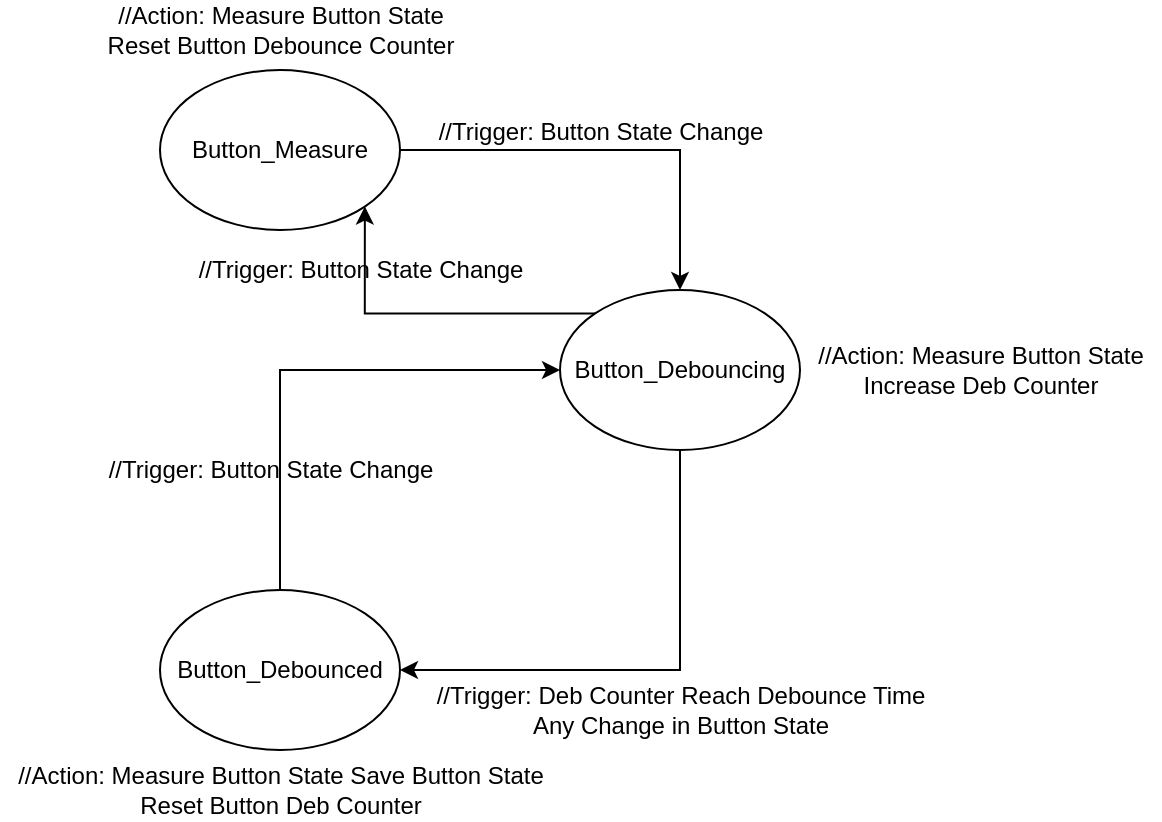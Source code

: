 <mxfile version="12.6.5" type="device"><diagram id="Uoi-F47Swb9PA7fFSYla" name="Page-1"><mxGraphModel dx="544" dy="967" grid="1" gridSize="10" guides="1" tooltips="1" connect="1" arrows="1" fold="1" page="1" pageScale="1" pageWidth="1169" pageHeight="827" math="0" shadow="0"><root><mxCell id="0"/><mxCell id="1" parent="0"/><mxCell id="1e0KWcZuXf5EF5YZ7adw-3" style="edgeStyle=orthogonalEdgeStyle;rounded=0;orthogonalLoop=1;jettySize=auto;html=1;exitX=1;exitY=0.5;exitDx=0;exitDy=0;entryX=0.5;entryY=0;entryDx=0;entryDy=0;" edge="1" parent="1" source="1e0KWcZuXf5EF5YZ7adw-1" target="1e0KWcZuXf5EF5YZ7adw-2"><mxGeometry relative="1" as="geometry"/></mxCell><mxCell id="1e0KWcZuXf5EF5YZ7adw-1" value="Button_Measure" style="ellipse;whiteSpace=wrap;html=1;" vertex="1" parent="1"><mxGeometry x="500" y="250" width="120" height="80" as="geometry"/></mxCell><mxCell id="1e0KWcZuXf5EF5YZ7adw-5" style="edgeStyle=orthogonalEdgeStyle;rounded=0;orthogonalLoop=1;jettySize=auto;html=1;exitX=0;exitY=0;exitDx=0;exitDy=0;entryX=1;entryY=1;entryDx=0;entryDy=0;" edge="1" parent="1" source="1e0KWcZuXf5EF5YZ7adw-2" target="1e0KWcZuXf5EF5YZ7adw-1"><mxGeometry relative="1" as="geometry"/></mxCell><mxCell id="1e0KWcZuXf5EF5YZ7adw-10" style="edgeStyle=orthogonalEdgeStyle;rounded=0;orthogonalLoop=1;jettySize=auto;html=1;exitX=0.5;exitY=1;exitDx=0;exitDy=0;entryX=1;entryY=0.5;entryDx=0;entryDy=0;" edge="1" parent="1" source="1e0KWcZuXf5EF5YZ7adw-2" target="1e0KWcZuXf5EF5YZ7adw-9"><mxGeometry relative="1" as="geometry"/></mxCell><mxCell id="1e0KWcZuXf5EF5YZ7adw-2" value="Button_Debouncing" style="ellipse;whiteSpace=wrap;html=1;" vertex="1" parent="1"><mxGeometry x="700" y="360" width="120" height="80" as="geometry"/></mxCell><mxCell id="1e0KWcZuXf5EF5YZ7adw-4" value="//Trigger: Button State Change" style="text;html=1;align=center;verticalAlign=middle;resizable=0;points=[];autosize=1;" vertex="1" parent="1"><mxGeometry x="630" y="271" width="180" height="20" as="geometry"/></mxCell><mxCell id="1e0KWcZuXf5EF5YZ7adw-6" value="//Trigger: Button State Change" style="text;html=1;align=center;verticalAlign=middle;resizable=0;points=[];autosize=1;" vertex="1" parent="1"><mxGeometry x="510" y="340" width="180" height="20" as="geometry"/></mxCell><mxCell id="1e0KWcZuXf5EF5YZ7adw-7" value="//Action: Measure Button State&lt;br&gt;Reset Button Debounce Counter" style="text;html=1;align=center;verticalAlign=middle;resizable=0;points=[];autosize=1;" vertex="1" parent="1"><mxGeometry x="465" y="215" width="190" height="30" as="geometry"/></mxCell><mxCell id="1e0KWcZuXf5EF5YZ7adw-8" value="//Action: Measure Button State&lt;br&gt;Increase Deb Counter" style="text;html=1;align=center;verticalAlign=middle;resizable=0;points=[];autosize=1;" vertex="1" parent="1"><mxGeometry x="820" y="385" width="180" height="30" as="geometry"/></mxCell><mxCell id="1e0KWcZuXf5EF5YZ7adw-15" style="edgeStyle=orthogonalEdgeStyle;rounded=0;orthogonalLoop=1;jettySize=auto;html=1;exitX=0.5;exitY=0;exitDx=0;exitDy=0;entryX=0;entryY=0.5;entryDx=0;entryDy=0;" edge="1" parent="1" source="1e0KWcZuXf5EF5YZ7adw-9" target="1e0KWcZuXf5EF5YZ7adw-2"><mxGeometry relative="1" as="geometry"/></mxCell><mxCell id="1e0KWcZuXf5EF5YZ7adw-9" value="Button_Debounced" style="ellipse;whiteSpace=wrap;html=1;" vertex="1" parent="1"><mxGeometry x="500" y="510" width="120" height="80" as="geometry"/></mxCell><mxCell id="1e0KWcZuXf5EF5YZ7adw-11" value="//Trigger: Deb Counter Reach Debounce Time&lt;br&gt;Any Change in Button State" style="text;html=1;align=center;verticalAlign=middle;resizable=0;points=[];autosize=1;" vertex="1" parent="1"><mxGeometry x="630" y="555" width="260" height="30" as="geometry"/></mxCell><mxCell id="1e0KWcZuXf5EF5YZ7adw-14" value="//Action: Measure Button State Save Button State&lt;br&gt;Reset Button Deb Counter" style="text;html=1;align=center;verticalAlign=middle;resizable=0;points=[];autosize=1;" vertex="1" parent="1"><mxGeometry x="420" y="595" width="280" height="30" as="geometry"/></mxCell><mxCell id="1e0KWcZuXf5EF5YZ7adw-17" value="//Trigger: Button State Change" style="text;html=1;align=center;verticalAlign=middle;resizable=0;points=[];autosize=1;" vertex="1" parent="1"><mxGeometry x="465" y="440" width="180" height="20" as="geometry"/></mxCell></root></mxGraphModel></diagram></mxfile>